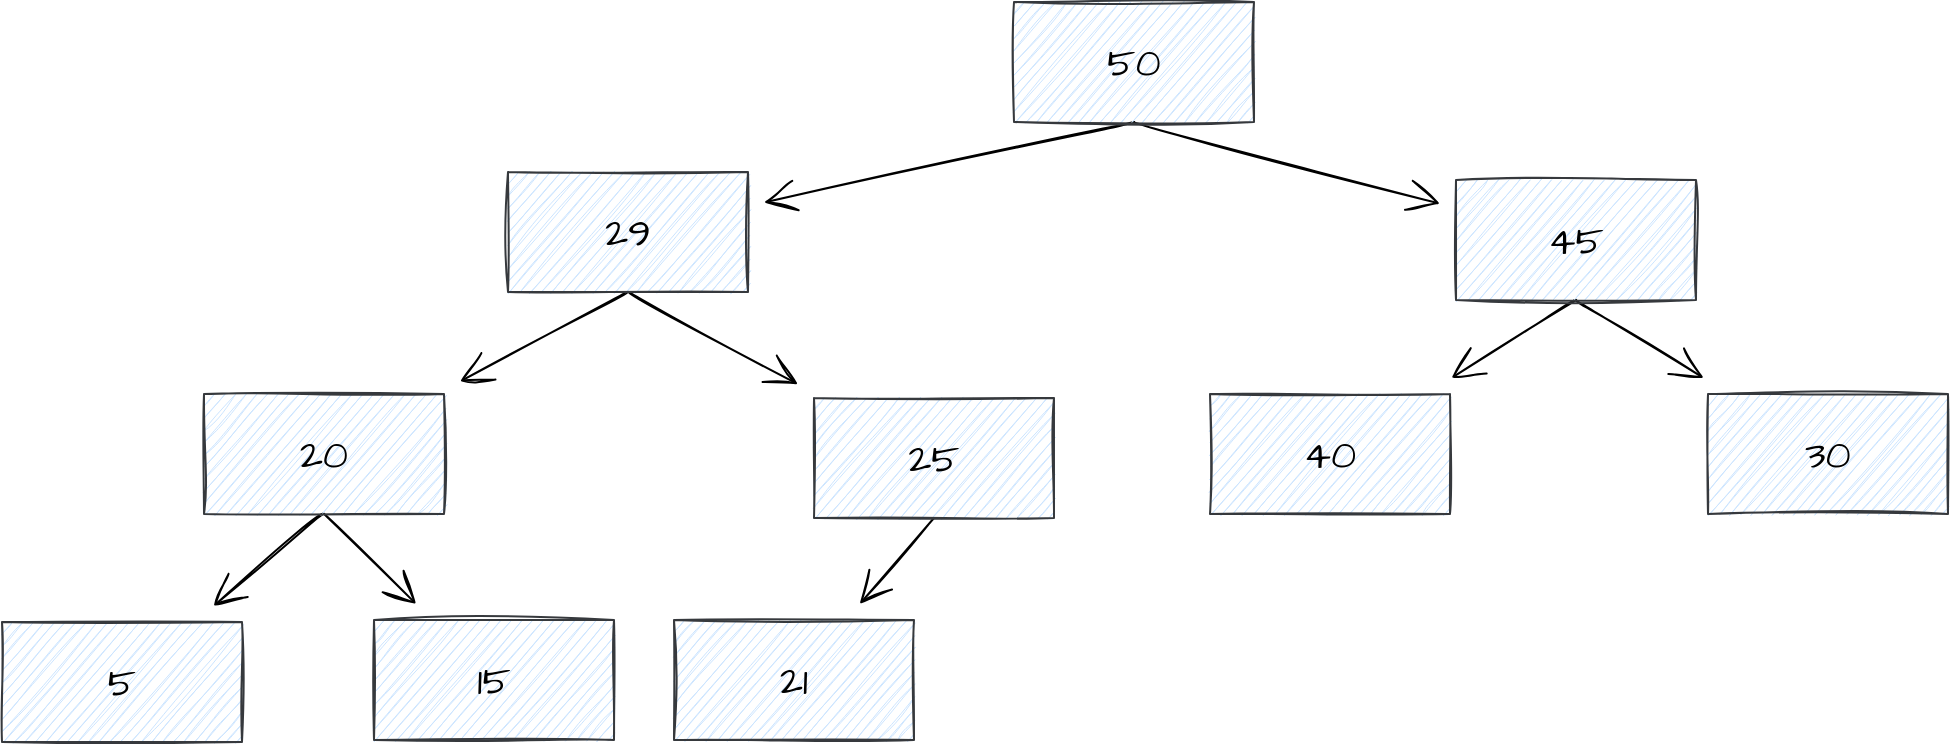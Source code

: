 <mxfile version="15.8.8" type="github">
  <diagram id="w47UxYp4E5OJKgiS-P41" name="Page-1">
    <mxGraphModel dx="1652" dy="924" grid="0" gridSize="10" guides="1" tooltips="1" connect="1" arrows="1" fold="1" page="0" pageScale="1" pageWidth="850" pageHeight="1100" math="0" shadow="0">
      <root>
        <mxCell id="0" />
        <mxCell id="1" parent="0" />
        <mxCell id="gvUc9Otj5M6oI9_e2Gob-3" style="edgeStyle=none;curved=1;rounded=0;sketch=1;hachureGap=4;orthogonalLoop=1;jettySize=auto;html=1;exitX=0.5;exitY=1;exitDx=0;exitDy=0;fontFamily=Architects Daughter;fontSource=https%3A%2F%2Ffonts.googleapis.com%2Fcss%3Ffamily%3DArchitects%2BDaughter;fontSize=16;endArrow=open;startSize=14;endSize=14;sourcePerimeterSpacing=8;targetPerimeterSpacing=8;" edge="1" parent="1" source="gvUc9Otj5M6oI9_e2Gob-1" target="gvUc9Otj5M6oI9_e2Gob-2">
          <mxGeometry relative="1" as="geometry" />
        </mxCell>
        <mxCell id="gvUc9Otj5M6oI9_e2Gob-5" style="edgeStyle=none;curved=1;rounded=0;sketch=1;hachureGap=4;orthogonalLoop=1;jettySize=auto;html=1;exitX=0.5;exitY=1;exitDx=0;exitDy=0;fontFamily=Architects Daughter;fontSource=https%3A%2F%2Ffonts.googleapis.com%2Fcss%3Ffamily%3DArchitects%2BDaughter;fontSize=16;endArrow=open;startSize=14;endSize=14;sourcePerimeterSpacing=8;targetPerimeterSpacing=8;" edge="1" parent="1" source="gvUc9Otj5M6oI9_e2Gob-1" target="gvUc9Otj5M6oI9_e2Gob-4">
          <mxGeometry relative="1" as="geometry" />
        </mxCell>
        <mxCell id="gvUc9Otj5M6oI9_e2Gob-1" value="50" style="rounded=0;whiteSpace=wrap;html=1;sketch=1;hachureGap=4;fontFamily=Architects Daughter;fontSource=https%3A%2F%2Ffonts.googleapis.com%2Fcss%3Ffamily%3DArchitects%2BDaughter;fontSize=20;fillColor=#cce5ff;strokeColor=#36393d;" vertex="1" parent="1">
          <mxGeometry x="202" y="-18" width="120" height="60" as="geometry" />
        </mxCell>
        <mxCell id="gvUc9Otj5M6oI9_e2Gob-11" style="edgeStyle=none;curved=1;rounded=0;sketch=1;hachureGap=4;orthogonalLoop=1;jettySize=auto;html=1;exitX=0.5;exitY=1;exitDx=0;exitDy=0;fontFamily=Architects Daughter;fontSource=https%3A%2F%2Ffonts.googleapis.com%2Fcss%3Ffamily%3DArchitects%2BDaughter;fontSize=16;endArrow=open;startSize=14;endSize=14;sourcePerimeterSpacing=8;targetPerimeterSpacing=8;" edge="1" parent="1" source="gvUc9Otj5M6oI9_e2Gob-2" target="gvUc9Otj5M6oI9_e2Gob-10">
          <mxGeometry relative="1" as="geometry" />
        </mxCell>
        <mxCell id="gvUc9Otj5M6oI9_e2Gob-13" style="edgeStyle=none;curved=1;rounded=0;sketch=1;hachureGap=4;orthogonalLoop=1;jettySize=auto;html=1;exitX=0.5;exitY=1;exitDx=0;exitDy=0;fontFamily=Architects Daughter;fontSource=https%3A%2F%2Ffonts.googleapis.com%2Fcss%3Ffamily%3DArchitects%2BDaughter;fontSize=16;endArrow=open;startSize=14;endSize=14;sourcePerimeterSpacing=8;targetPerimeterSpacing=8;" edge="1" parent="1" source="gvUc9Otj5M6oI9_e2Gob-2" target="gvUc9Otj5M6oI9_e2Gob-12">
          <mxGeometry relative="1" as="geometry" />
        </mxCell>
        <mxCell id="gvUc9Otj5M6oI9_e2Gob-2" value="29" style="rounded=0;whiteSpace=wrap;html=1;sketch=1;hachureGap=4;fontFamily=Architects Daughter;fontSource=https%3A%2F%2Ffonts.googleapis.com%2Fcss%3Ffamily%3DArchitects%2BDaughter;fontSize=20;fillColor=#cce5ff;strokeColor=#36393d;" vertex="1" parent="1">
          <mxGeometry x="-51" y="67" width="120" height="60" as="geometry" />
        </mxCell>
        <mxCell id="gvUc9Otj5M6oI9_e2Gob-7" style="edgeStyle=none;curved=1;rounded=0;sketch=1;hachureGap=4;orthogonalLoop=1;jettySize=auto;html=1;exitX=0.5;exitY=1;exitDx=0;exitDy=0;fontFamily=Architects Daughter;fontSource=https%3A%2F%2Ffonts.googleapis.com%2Fcss%3Ffamily%3DArchitects%2BDaughter;fontSize=16;endArrow=open;startSize=14;endSize=14;sourcePerimeterSpacing=8;targetPerimeterSpacing=8;" edge="1" parent="1" source="gvUc9Otj5M6oI9_e2Gob-4" target="gvUc9Otj5M6oI9_e2Gob-6">
          <mxGeometry relative="1" as="geometry" />
        </mxCell>
        <mxCell id="gvUc9Otj5M6oI9_e2Gob-9" style="edgeStyle=none;curved=1;rounded=0;sketch=1;hachureGap=4;orthogonalLoop=1;jettySize=auto;html=1;exitX=0.5;exitY=1;exitDx=0;exitDy=0;fontFamily=Architects Daughter;fontSource=https%3A%2F%2Ffonts.googleapis.com%2Fcss%3Ffamily%3DArchitects%2BDaughter;fontSize=16;endArrow=open;startSize=14;endSize=14;sourcePerimeterSpacing=8;targetPerimeterSpacing=8;" edge="1" parent="1" source="gvUc9Otj5M6oI9_e2Gob-4" target="gvUc9Otj5M6oI9_e2Gob-8">
          <mxGeometry relative="1" as="geometry" />
        </mxCell>
        <mxCell id="gvUc9Otj5M6oI9_e2Gob-4" value="45" style="rounded=0;whiteSpace=wrap;html=1;sketch=1;hachureGap=4;fontFamily=Architects Daughter;fontSource=https%3A%2F%2Ffonts.googleapis.com%2Fcss%3Ffamily%3DArchitects%2BDaughter;fontSize=20;fillColor=#cce5ff;strokeColor=#36393d;" vertex="1" parent="1">
          <mxGeometry x="423" y="71" width="120" height="60" as="geometry" />
        </mxCell>
        <mxCell id="gvUc9Otj5M6oI9_e2Gob-6" value="30" style="rounded=0;whiteSpace=wrap;html=1;sketch=1;hachureGap=4;fontFamily=Architects Daughter;fontSource=https%3A%2F%2Ffonts.googleapis.com%2Fcss%3Ffamily%3DArchitects%2BDaughter;fontSize=20;fillColor=#cce5ff;strokeColor=#36393d;" vertex="1" parent="1">
          <mxGeometry x="549" y="178" width="120" height="60" as="geometry" />
        </mxCell>
        <mxCell id="gvUc9Otj5M6oI9_e2Gob-8" value="40" style="rounded=0;whiteSpace=wrap;html=1;sketch=1;hachureGap=4;fontFamily=Architects Daughter;fontSource=https%3A%2F%2Ffonts.googleapis.com%2Fcss%3Ffamily%3DArchitects%2BDaughter;fontSize=20;fillColor=#cce5ff;strokeColor=#36393d;" vertex="1" parent="1">
          <mxGeometry x="300" y="178" width="120" height="60" as="geometry" />
        </mxCell>
        <mxCell id="gvUc9Otj5M6oI9_e2Gob-19" style="edgeStyle=none;curved=1;rounded=0;sketch=1;hachureGap=4;orthogonalLoop=1;jettySize=auto;html=1;exitX=0.5;exitY=1;exitDx=0;exitDy=0;fontFamily=Architects Daughter;fontSource=https%3A%2F%2Ffonts.googleapis.com%2Fcss%3Ffamily%3DArchitects%2BDaughter;fontSize=16;endArrow=open;startSize=14;endSize=14;sourcePerimeterSpacing=8;targetPerimeterSpacing=8;" edge="1" parent="1" source="gvUc9Otj5M6oI9_e2Gob-10" target="gvUc9Otj5M6oI9_e2Gob-18">
          <mxGeometry relative="1" as="geometry" />
        </mxCell>
        <mxCell id="gvUc9Otj5M6oI9_e2Gob-10" value="25" style="rounded=0;whiteSpace=wrap;html=1;sketch=1;hachureGap=4;fontFamily=Architects Daughter;fontSource=https%3A%2F%2Ffonts.googleapis.com%2Fcss%3Ffamily%3DArchitects%2BDaughter;fontSize=20;fillColor=#cce5ff;strokeColor=#36393d;" vertex="1" parent="1">
          <mxGeometry x="102" y="180" width="120" height="60" as="geometry" />
        </mxCell>
        <mxCell id="gvUc9Otj5M6oI9_e2Gob-15" style="edgeStyle=none;curved=1;rounded=0;sketch=1;hachureGap=4;orthogonalLoop=1;jettySize=auto;html=1;exitX=0.5;exitY=1;exitDx=0;exitDy=0;fontFamily=Architects Daughter;fontSource=https%3A%2F%2Ffonts.googleapis.com%2Fcss%3Ffamily%3DArchitects%2BDaughter;fontSize=16;endArrow=open;startSize=14;endSize=14;sourcePerimeterSpacing=8;targetPerimeterSpacing=8;" edge="1" parent="1" source="gvUc9Otj5M6oI9_e2Gob-12" target="gvUc9Otj5M6oI9_e2Gob-14">
          <mxGeometry relative="1" as="geometry" />
        </mxCell>
        <mxCell id="gvUc9Otj5M6oI9_e2Gob-17" style="edgeStyle=none;curved=1;rounded=0;sketch=1;hachureGap=4;orthogonalLoop=1;jettySize=auto;html=1;exitX=0.5;exitY=1;exitDx=0;exitDy=0;fontFamily=Architects Daughter;fontSource=https%3A%2F%2Ffonts.googleapis.com%2Fcss%3Ffamily%3DArchitects%2BDaughter;fontSize=16;endArrow=open;startSize=14;endSize=14;sourcePerimeterSpacing=8;targetPerimeterSpacing=8;" edge="1" parent="1" source="gvUc9Otj5M6oI9_e2Gob-12" target="gvUc9Otj5M6oI9_e2Gob-16">
          <mxGeometry relative="1" as="geometry" />
        </mxCell>
        <mxCell id="gvUc9Otj5M6oI9_e2Gob-12" value="20" style="rounded=0;whiteSpace=wrap;html=1;sketch=1;hachureGap=4;fontFamily=Architects Daughter;fontSource=https%3A%2F%2Ffonts.googleapis.com%2Fcss%3Ffamily%3DArchitects%2BDaughter;fontSize=20;fillColor=#cce5ff;strokeColor=#36393d;" vertex="1" parent="1">
          <mxGeometry x="-203" y="178" width="120" height="60" as="geometry" />
        </mxCell>
        <mxCell id="gvUc9Otj5M6oI9_e2Gob-14" value="5" style="rounded=0;whiteSpace=wrap;html=1;sketch=1;hachureGap=4;fontFamily=Architects Daughter;fontSource=https%3A%2F%2Ffonts.googleapis.com%2Fcss%3Ffamily%3DArchitects%2BDaughter;fontSize=20;fillColor=#cce5ff;strokeColor=#36393d;" vertex="1" parent="1">
          <mxGeometry x="-304" y="292" width="120" height="60" as="geometry" />
        </mxCell>
        <mxCell id="gvUc9Otj5M6oI9_e2Gob-16" value="15" style="rounded=0;whiteSpace=wrap;html=1;sketch=1;hachureGap=4;fontFamily=Architects Daughter;fontSource=https%3A%2F%2Ffonts.googleapis.com%2Fcss%3Ffamily%3DArchitects%2BDaughter;fontSize=20;fillColor=#cce5ff;strokeColor=#36393d;" vertex="1" parent="1">
          <mxGeometry x="-118" y="291" width="120" height="60" as="geometry" />
        </mxCell>
        <mxCell id="gvUc9Otj5M6oI9_e2Gob-18" value="21" style="rounded=0;whiteSpace=wrap;html=1;sketch=1;hachureGap=4;fontFamily=Architects Daughter;fontSource=https%3A%2F%2Ffonts.googleapis.com%2Fcss%3Ffamily%3DArchitects%2BDaughter;fontSize=20;fillColor=#cce5ff;strokeColor=#36393d;" vertex="1" parent="1">
          <mxGeometry x="32" y="291" width="120" height="60" as="geometry" />
        </mxCell>
      </root>
    </mxGraphModel>
  </diagram>
</mxfile>
